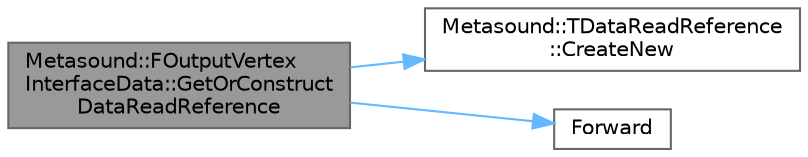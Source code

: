 digraph "Metasound::FOutputVertexInterfaceData::GetOrConstructDataReadReference"
{
 // INTERACTIVE_SVG=YES
 // LATEX_PDF_SIZE
  bgcolor="transparent";
  edge [fontname=Helvetica,fontsize=10,labelfontname=Helvetica,labelfontsize=10];
  node [fontname=Helvetica,fontsize=10,shape=box,height=0.2,width=0.4];
  rankdir="LR";
  Node1 [id="Node000001",label="Metasound::FOutputVertex\lInterfaceData::GetOrConstruct\lDataReadReference",height=0.2,width=0.4,color="gray40", fillcolor="grey60", style="filled", fontcolor="black",tooltip="Get the bound data read reference if it exists."];
  Node1 -> Node2 [id="edge1_Node000001_Node000002",color="steelblue1",style="solid",tooltip=" "];
  Node2 [id="Node000002",label="Metasound::TDataReadReference\l::CreateNew",height=0.2,width=0.4,color="grey40", fillcolor="white", style="filled",URL="$d5/df2/classMetasound_1_1TDataReadReference.html#ae7e1b0e96d34d2400e6e3ef906708033",tooltip=" "];
  Node1 -> Node3 [id="edge2_Node000001_Node000003",color="steelblue1",style="solid",tooltip=" "];
  Node3 [id="Node000003",label="Forward",height=0.2,width=0.4,color="grey40", fillcolor="white", style="filled",URL="$d4/d24/UnrealTemplate_8h.html#a68f280c1d561a8899a1e9e3ea8405d00",tooltip="Forward will cast a reference to an rvalue reference."];
}

